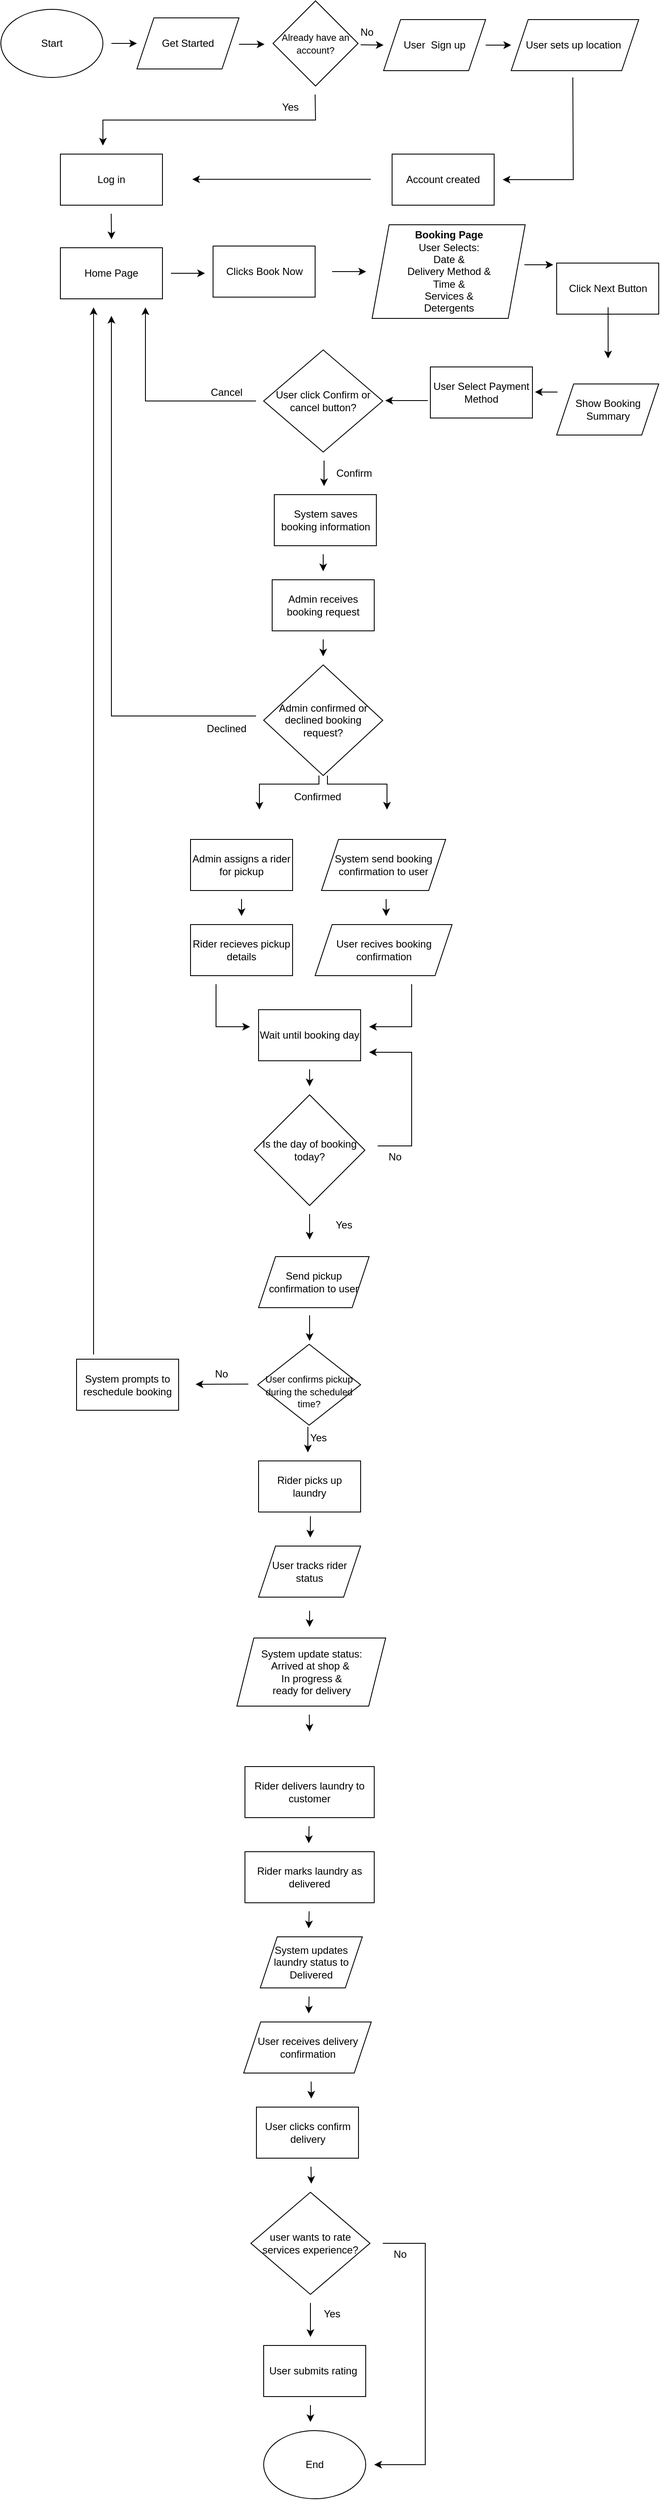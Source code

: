 <mxfile version="27.0.9">
  <diagram name="Page-1" id="oZOQzWWVFbYoyTmrXJoD">
    <mxGraphModel dx="819" dy="411" grid="1" gridSize="10" guides="1" tooltips="1" connect="1" arrows="1" fold="1" page="1" pageScale="1" pageWidth="850" pageHeight="1100" math="0" shadow="0">
      <root>
        <mxCell id="0" />
        <mxCell id="1" parent="0" />
        <mxCell id="-niPyfAAyTAKl9RtmtWB-1" value="Start" style="ellipse;whiteSpace=wrap;html=1;" parent="1" vertex="1">
          <mxGeometry x="21" y="150" width="120" height="80" as="geometry" />
        </mxCell>
        <mxCell id="-niPyfAAyTAKl9RtmtWB-2" value="&lt;font style=&quot;font-size: 11px;&quot;&gt;Already have an account?&lt;/font&gt;" style="rhombus;whiteSpace=wrap;html=1;" parent="1" vertex="1">
          <mxGeometry x="341" y="140" width="100" height="100" as="geometry" />
        </mxCell>
        <mxCell id="-niPyfAAyTAKl9RtmtWB-4" value="" style="endArrow=classic;html=1;rounded=0;" parent="1" edge="1">
          <mxGeometry width="50" height="50" relative="1" as="geometry">
            <mxPoint x="444" y="191.66" as="sourcePoint" />
            <mxPoint x="471" y="192" as="targetPoint" />
          </mxGeometry>
        </mxCell>
        <mxCell id="-niPyfAAyTAKl9RtmtWB-5" value="Get Started" style="shape=parallelogram;perimeter=parallelogramPerimeter;whiteSpace=wrap;html=1;fixedSize=1;" parent="1" vertex="1">
          <mxGeometry x="181" y="160" width="120" height="60" as="geometry" />
        </mxCell>
        <mxCell id="-niPyfAAyTAKl9RtmtWB-7" value="" style="endArrow=classic;html=1;rounded=0;" parent="1" edge="1">
          <mxGeometry width="50" height="50" relative="1" as="geometry">
            <mxPoint x="390.5" y="250" as="sourcePoint" />
            <mxPoint x="141" y="310" as="targetPoint" />
            <Array as="points">
              <mxPoint x="391" y="280" />
              <mxPoint x="141" y="280" />
            </Array>
          </mxGeometry>
        </mxCell>
        <mxCell id="-niPyfAAyTAKl9RtmtWB-9" value="Log in" style="rounded=0;whiteSpace=wrap;html=1;" parent="1" vertex="1">
          <mxGeometry x="91" y="320" width="120" height="60" as="geometry" />
        </mxCell>
        <mxCell id="-niPyfAAyTAKl9RtmtWB-10" value="Yes" style="text;html=1;align=center;verticalAlign=middle;resizable=0;points=[];autosize=1;strokeColor=none;fillColor=none;" parent="1" vertex="1">
          <mxGeometry x="341" y="250" width="40" height="30" as="geometry" />
        </mxCell>
        <mxCell id="-niPyfAAyTAKl9RtmtWB-11" value="No" style="text;html=1;align=center;verticalAlign=middle;resizable=0;points=[];autosize=1;strokeColor=none;fillColor=none;" parent="1" vertex="1">
          <mxGeometry x="431" y="162" width="40" height="30" as="geometry" />
        </mxCell>
        <mxCell id="-niPyfAAyTAKl9RtmtWB-12" value="" style="endArrow=classic;html=1;rounded=0;" parent="1" edge="1">
          <mxGeometry width="50" height="50" relative="1" as="geometry">
            <mxPoint x="301.0" y="191" as="sourcePoint" />
            <mxPoint x="331" y="191" as="targetPoint" />
          </mxGeometry>
        </mxCell>
        <mxCell id="-niPyfAAyTAKl9RtmtWB-13" value="" style="endArrow=classic;html=1;rounded=0;" parent="1" edge="1">
          <mxGeometry width="50" height="50" relative="1" as="geometry">
            <mxPoint x="151" y="190" as="sourcePoint" />
            <mxPoint x="181" y="190" as="targetPoint" />
          </mxGeometry>
        </mxCell>
        <mxCell id="-niPyfAAyTAKl9RtmtWB-14" value="Home Page" style="rounded=0;whiteSpace=wrap;html=1;" parent="1" vertex="1">
          <mxGeometry x="91" y="430" width="120" height="60" as="geometry" />
        </mxCell>
        <mxCell id="-niPyfAAyTAKl9RtmtWB-16" value="" style="endArrow=classic;html=1;rounded=0;" parent="1" edge="1">
          <mxGeometry width="50" height="50" relative="1" as="geometry">
            <mxPoint x="150.76" y="390" as="sourcePoint" />
            <mxPoint x="151.1" y="420" as="targetPoint" />
          </mxGeometry>
        </mxCell>
        <mxCell id="-niPyfAAyTAKl9RtmtWB-17" value="Clicks Book Now" style="rounded=0;whiteSpace=wrap;html=1;" parent="1" vertex="1">
          <mxGeometry x="270.5" y="428" width="120" height="60" as="geometry" />
        </mxCell>
        <mxCell id="-niPyfAAyTAKl9RtmtWB-18" value="" style="endArrow=classic;html=1;rounded=0;" parent="1" edge="1">
          <mxGeometry width="50" height="50" relative="1" as="geometry">
            <mxPoint x="221" y="460" as="sourcePoint" />
            <mxPoint x="261" y="460" as="targetPoint" />
          </mxGeometry>
        </mxCell>
        <mxCell id="-niPyfAAyTAKl9RtmtWB-20" value="&lt;div&gt;&lt;b&gt;&lt;br&gt;&lt;/b&gt;&lt;/div&gt;&lt;b&gt;Booking Page&lt;/b&gt;&lt;div&gt;User Selects:&lt;br&gt;Date &amp;amp;&lt;br&gt;Delivery Method &amp;amp;&lt;br&gt;Time &amp;amp;&lt;div&gt;Services &amp;amp;&lt;/div&gt;&lt;div&gt;Detergents&lt;br&gt;&lt;div&gt;&lt;br&gt;&lt;/div&gt;&lt;/div&gt;&lt;/div&gt;" style="shape=parallelogram;perimeter=parallelogramPerimeter;whiteSpace=wrap;html=1;fixedSize=1;" parent="1" vertex="1">
          <mxGeometry x="457.5" y="403" width="180" height="110" as="geometry" />
        </mxCell>
        <mxCell id="-niPyfAAyTAKl9RtmtWB-21" value="Click Next Button" style="rounded=0;whiteSpace=wrap;html=1;" parent="1" vertex="1">
          <mxGeometry x="674.5" y="448" width="120" height="60" as="geometry" />
        </mxCell>
        <mxCell id="-niPyfAAyTAKl9RtmtWB-22" value="" style="endArrow=classic;html=1;rounded=0;" parent="1" edge="1">
          <mxGeometry width="50" height="50" relative="1" as="geometry">
            <mxPoint x="410.5" y="458" as="sourcePoint" />
            <mxPoint x="450.5" y="458" as="targetPoint" />
          </mxGeometry>
        </mxCell>
        <mxCell id="-niPyfAAyTAKl9RtmtWB-23" value="" style="endArrow=classic;html=1;rounded=0;" parent="1" edge="1">
          <mxGeometry width="50" height="50" relative="1" as="geometry">
            <mxPoint x="636.59" y="450" as="sourcePoint" />
            <mxPoint x="670.5" y="450" as="targetPoint" />
          </mxGeometry>
        </mxCell>
        <mxCell id="-niPyfAAyTAKl9RtmtWB-25" value="Show Booking Summary" style="shape=parallelogram;perimeter=parallelogramPerimeter;whiteSpace=wrap;html=1;fixedSize=1;" parent="1" vertex="1">
          <mxGeometry x="674.5" y="590" width="120" height="60" as="geometry" />
        </mxCell>
        <mxCell id="-niPyfAAyTAKl9RtmtWB-27" value="" style="endArrow=classic;html=1;rounded=0;" parent="1" edge="1">
          <mxGeometry width="50" height="50" relative="1" as="geometry">
            <mxPoint x="734.97" y="500" as="sourcePoint" />
            <mxPoint x="735" y="560" as="targetPoint" />
          </mxGeometry>
        </mxCell>
        <mxCell id="-niPyfAAyTAKl9RtmtWB-28" value="" style="endArrow=classic;html=1;rounded=0;" parent="1" edge="1">
          <mxGeometry width="50" height="50" relative="1" as="geometry">
            <mxPoint x="675.5" y="599.47" as="sourcePoint" />
            <mxPoint x="649.03" y="599.47" as="targetPoint" />
          </mxGeometry>
        </mxCell>
        <mxCell id="-niPyfAAyTAKl9RtmtWB-29" value="User Select Payment Method" style="rounded=0;whiteSpace=wrap;html=1;" parent="1" vertex="1">
          <mxGeometry x="526" y="570" width="120" height="60" as="geometry" />
        </mxCell>
        <mxCell id="-niPyfAAyTAKl9RtmtWB-31" value="" style="endArrow=classic;html=1;rounded=0;" parent="1" edge="1">
          <mxGeometry width="50" height="50" relative="1" as="geometry">
            <mxPoint x="523" y="609.47" as="sourcePoint" />
            <mxPoint x="473" y="609.47" as="targetPoint" />
          </mxGeometry>
        </mxCell>
        <mxCell id="-niPyfAAyTAKl9RtmtWB-32" value="System saves booking information" style="rounded=0;whiteSpace=wrap;html=1;" parent="1" vertex="1">
          <mxGeometry x="342.5" y="720" width="120" height="60" as="geometry" />
        </mxCell>
        <mxCell id="-niPyfAAyTAKl9RtmtWB-33" value="Admin receives booking request" style="rounded=0;whiteSpace=wrap;html=1;" parent="1" vertex="1">
          <mxGeometry x="340" y="820" width="120" height="60" as="geometry" />
        </mxCell>
        <mxCell id="-niPyfAAyTAKl9RtmtWB-35" value="Admin assigns a rider for pickup" style="rounded=0;whiteSpace=wrap;html=1;" parent="1" vertex="1">
          <mxGeometry x="244" y="1125" width="120" height="60" as="geometry" />
        </mxCell>
        <mxCell id="-niPyfAAyTAKl9RtmtWB-36" value="Rider recieves pickup details" style="rounded=0;whiteSpace=wrap;html=1;" parent="1" vertex="1">
          <mxGeometry x="244" y="1225" width="120" height="60" as="geometry" />
        </mxCell>
        <mxCell id="-niPyfAAyTAKl9RtmtWB-41" value="User sets up location&amp;nbsp;" style="shape=parallelogram;perimeter=parallelogramPerimeter;whiteSpace=wrap;html=1;fixedSize=1;" parent="1" vertex="1">
          <mxGeometry x="621" y="162" width="150" height="60" as="geometry" />
        </mxCell>
        <mxCell id="-niPyfAAyTAKl9RtmtWB-42" value="Account created" style="rounded=0;whiteSpace=wrap;html=1;" parent="1" vertex="1">
          <mxGeometry x="481" y="320" width="120" height="60" as="geometry" />
        </mxCell>
        <mxCell id="-niPyfAAyTAKl9RtmtWB-43" value="" style="endArrow=classic;html=1;rounded=0;" parent="1" edge="1">
          <mxGeometry width="50" height="50" relative="1" as="geometry">
            <mxPoint x="591" y="192" as="sourcePoint" />
            <mxPoint x="621" y="192" as="targetPoint" />
          </mxGeometry>
        </mxCell>
        <mxCell id="-niPyfAAyTAKl9RtmtWB-44" value="" style="endArrow=classic;html=1;rounded=0;" parent="1" edge="1">
          <mxGeometry width="50" height="50" relative="1" as="geometry">
            <mxPoint x="693.5" y="230" as="sourcePoint" />
            <mxPoint x="611" y="350" as="targetPoint" />
            <Array as="points">
              <mxPoint x="694" y="350" />
            </Array>
          </mxGeometry>
        </mxCell>
        <mxCell id="-niPyfAAyTAKl9RtmtWB-45" value="" style="endArrow=classic;html=1;rounded=0;" parent="1" edge="1">
          <mxGeometry width="50" height="50" relative="1" as="geometry">
            <mxPoint x="456" y="349.68" as="sourcePoint" />
            <mxPoint x="246" y="349.68" as="targetPoint" />
          </mxGeometry>
        </mxCell>
        <mxCell id="-niPyfAAyTAKl9RtmtWB-47" value="User click Confirm or cancel button?" style="rhombus;whiteSpace=wrap;html=1;" parent="1" vertex="1">
          <mxGeometry x="330" y="550" width="140" height="120" as="geometry" />
        </mxCell>
        <mxCell id="-niPyfAAyTAKl9RtmtWB-49" value="" style="endArrow=classic;html=1;rounded=0;" parent="1" edge="1">
          <mxGeometry width="50" height="50" relative="1" as="geometry">
            <mxPoint x="401" y="680" as="sourcePoint" />
            <mxPoint x="401" y="710" as="targetPoint" />
          </mxGeometry>
        </mxCell>
        <mxCell id="-niPyfAAyTAKl9RtmtWB-53" value="Cancel" style="text;html=1;align=center;verticalAlign=middle;resizable=0;points=[];autosize=1;strokeColor=none;fillColor=none;" parent="1" vertex="1">
          <mxGeometry x="256" y="585" width="60" height="30" as="geometry" />
        </mxCell>
        <mxCell id="-niPyfAAyTAKl9RtmtWB-54" value="Confirm" style="text;html=1;align=center;verticalAlign=middle;resizable=0;points=[];autosize=1;strokeColor=none;fillColor=none;" parent="1" vertex="1">
          <mxGeometry x="401" y="680" width="70" height="30" as="geometry" />
        </mxCell>
        <mxCell id="-niPyfAAyTAKl9RtmtWB-56" value="Confirmed" style="text;html=1;align=center;verticalAlign=middle;resizable=0;points=[];autosize=1;strokeColor=none;fillColor=none;" parent="1" vertex="1">
          <mxGeometry x="353" y="1060" width="80" height="30" as="geometry" />
        </mxCell>
        <mxCell id="-niPyfAAyTAKl9RtmtWB-59" value="Declined" style="text;html=1;align=center;verticalAlign=middle;resizable=0;points=[];autosize=1;strokeColor=none;fillColor=none;" parent="1" vertex="1">
          <mxGeometry x="251" y="980" width="70" height="30" as="geometry" />
        </mxCell>
        <mxCell id="-niPyfAAyTAKl9RtmtWB-60" value="User&amp;nbsp; Sign up" style="shape=parallelogram;perimeter=parallelogramPerimeter;whiteSpace=wrap;html=1;fixedSize=1;" parent="1" vertex="1">
          <mxGeometry x="471" y="162" width="120" height="60" as="geometry" />
        </mxCell>
        <mxCell id="-niPyfAAyTAKl9RtmtWB-61" value="System send booking confirmation to user" style="shape=parallelogram;perimeter=parallelogramPerimeter;whiteSpace=wrap;html=1;fixedSize=1;" parent="1" vertex="1">
          <mxGeometry x="398" y="1125" width="146" height="60" as="geometry" />
        </mxCell>
        <mxCell id="-niPyfAAyTAKl9RtmtWB-62" value="User recives booking confirmation" style="shape=parallelogram;perimeter=parallelogramPerimeter;whiteSpace=wrap;html=1;fixedSize=1;" parent="1" vertex="1">
          <mxGeometry x="390.5" y="1225" width="161" height="60" as="geometry" />
        </mxCell>
        <mxCell id="-niPyfAAyTAKl9RtmtWB-63" value="" style="endArrow=classic;html=1;rounded=0;" parent="1" edge="1">
          <mxGeometry width="50" height="50" relative="1" as="geometry">
            <mxPoint x="405" y="1050" as="sourcePoint" />
            <mxPoint x="475" y="1090" as="targetPoint" />
            <Array as="points">
              <mxPoint x="405" y="1060" />
              <mxPoint x="475" y="1060" />
            </Array>
          </mxGeometry>
        </mxCell>
        <mxCell id="-niPyfAAyTAKl9RtmtWB-64" value="" style="endArrow=classic;html=1;rounded=0;" parent="1" edge="1">
          <mxGeometry width="50" height="50" relative="1" as="geometry">
            <mxPoint x="395" y="1050" as="sourcePoint" />
            <mxPoint x="325" y="1090" as="targetPoint" />
            <Array as="points">
              <mxPoint x="395" y="1060" />
              <mxPoint x="325" y="1060" />
            </Array>
          </mxGeometry>
        </mxCell>
        <mxCell id="-niPyfAAyTAKl9RtmtWB-65" value="" style="endArrow=classic;html=1;rounded=0;" parent="1" edge="1">
          <mxGeometry width="50" height="50" relative="1" as="geometry">
            <mxPoint x="304" y="1195" as="sourcePoint" />
            <mxPoint x="304" y="1215" as="targetPoint" />
          </mxGeometry>
        </mxCell>
        <mxCell id="-niPyfAAyTAKl9RtmtWB-66" value="" style="endArrow=classic;html=1;rounded=0;" parent="1" edge="1">
          <mxGeometry width="50" height="50" relative="1" as="geometry">
            <mxPoint x="474" y="1195" as="sourcePoint" />
            <mxPoint x="474" y="1215" as="targetPoint" />
          </mxGeometry>
        </mxCell>
        <mxCell id="-niPyfAAyTAKl9RtmtWB-69" value="Wait until booking day" style="rounded=0;whiteSpace=wrap;html=1;" parent="1" vertex="1">
          <mxGeometry x="324" y="1325" width="120" height="60" as="geometry" />
        </mxCell>
        <mxCell id="-niPyfAAyTAKl9RtmtWB-70" value="" style="endArrow=classic;html=1;rounded=0;" parent="1" edge="1">
          <mxGeometry width="50" height="50" relative="1" as="geometry">
            <mxPoint x="274" y="1295" as="sourcePoint" />
            <mxPoint x="314" y="1345" as="targetPoint" />
            <Array as="points">
              <mxPoint x="274" y="1345" />
            </Array>
          </mxGeometry>
        </mxCell>
        <mxCell id="-niPyfAAyTAKl9RtmtWB-71" value="" style="endArrow=classic;html=1;rounded=0;" parent="1" edge="1">
          <mxGeometry width="50" height="50" relative="1" as="geometry">
            <mxPoint x="504" y="1295" as="sourcePoint" />
            <mxPoint x="454" y="1345" as="targetPoint" />
            <Array as="points">
              <mxPoint x="504" y="1345" />
            </Array>
          </mxGeometry>
        </mxCell>
        <mxCell id="-niPyfAAyTAKl9RtmtWB-72" value="Is the day of booking today?" style="rhombus;whiteSpace=wrap;html=1;" parent="1" vertex="1">
          <mxGeometry x="319" y="1425" width="130" height="130" as="geometry" />
        </mxCell>
        <mxCell id="-niPyfAAyTAKl9RtmtWB-73" value="" style="endArrow=classic;html=1;rounded=0;" parent="1" edge="1">
          <mxGeometry width="50" height="50" relative="1" as="geometry">
            <mxPoint x="384" y="1395" as="sourcePoint" />
            <mxPoint x="384" y="1415" as="targetPoint" />
          </mxGeometry>
        </mxCell>
        <mxCell id="-niPyfAAyTAKl9RtmtWB-74" value="" style="endArrow=classic;html=1;rounded=0;" parent="1" edge="1">
          <mxGeometry width="50" height="50" relative="1" as="geometry">
            <mxPoint x="384" y="1565" as="sourcePoint" />
            <mxPoint x="384" y="1595" as="targetPoint" />
          </mxGeometry>
        </mxCell>
        <mxCell id="-niPyfAAyTAKl9RtmtWB-75" value="Yes" style="text;html=1;align=center;verticalAlign=middle;resizable=0;points=[];autosize=1;strokeColor=none;fillColor=none;" parent="1" vertex="1">
          <mxGeometry x="404" y="1563" width="40" height="30" as="geometry" />
        </mxCell>
        <mxCell id="-niPyfAAyTAKl9RtmtWB-76" value="" style="endArrow=classic;html=1;rounded=0;" parent="1" edge="1">
          <mxGeometry width="50" height="50" relative="1" as="geometry">
            <mxPoint x="464" y="1485" as="sourcePoint" />
            <mxPoint x="454" y="1375" as="targetPoint" />
            <Array as="points">
              <mxPoint x="504" y="1485" />
              <mxPoint x="504" y="1375" />
            </Array>
          </mxGeometry>
        </mxCell>
        <mxCell id="-niPyfAAyTAKl9RtmtWB-77" value="No" style="text;html=1;align=center;verticalAlign=middle;resizable=0;points=[];autosize=1;strokeColor=none;fillColor=none;" parent="1" vertex="1">
          <mxGeometry x="464" y="1483" width="40" height="30" as="geometry" />
        </mxCell>
        <mxCell id="-niPyfAAyTAKl9RtmtWB-78" value="" style="endArrow=classic;html=1;rounded=0;" parent="1" edge="1">
          <mxGeometry width="50" height="50" relative="1" as="geometry">
            <mxPoint x="384" y="1684" as="sourcePoint" />
            <mxPoint x="384" y="1714" as="targetPoint" />
          </mxGeometry>
        </mxCell>
        <mxCell id="-niPyfAAyTAKl9RtmtWB-80" value="&lt;font style=&quot;font-size: 11px;&quot;&gt;&lt;br&gt;&lt;/font&gt;&lt;div&gt;&lt;span style=&quot;caret-color: rgba(0, 0, 0, 0);&quot;&gt;&lt;font style=&quot;font-size: 11px;&quot;&gt;User confirms pickup during the scheduled time?&lt;/font&gt;&lt;/span&gt;&lt;/div&gt;" style="rhombus;whiteSpace=wrap;html=1;" parent="1" vertex="1">
          <mxGeometry x="323" y="1718" width="121" height="95" as="geometry" />
        </mxCell>
        <mxCell id="-niPyfAAyTAKl9RtmtWB-81" value="" style="endArrow=classic;html=1;rounded=0;" parent="1" edge="1">
          <mxGeometry width="50" height="50" relative="1" as="geometry">
            <mxPoint x="382" y="1815" as="sourcePoint" />
            <mxPoint x="382" y="1845" as="targetPoint" />
          </mxGeometry>
        </mxCell>
        <mxCell id="-niPyfAAyTAKl9RtmtWB-82" value="Yes" style="text;html=1;align=center;verticalAlign=middle;resizable=0;points=[];autosize=1;strokeColor=none;fillColor=none;" parent="1" vertex="1">
          <mxGeometry x="374" y="1813" width="40" height="30" as="geometry" />
        </mxCell>
        <mxCell id="-niPyfAAyTAKl9RtmtWB-83" value="Send pickup confirmation to user" style="shape=parallelogram;perimeter=parallelogramPerimeter;whiteSpace=wrap;html=1;fixedSize=1;" parent="1" vertex="1">
          <mxGeometry x="324" y="1615" width="130" height="60" as="geometry" />
        </mxCell>
        <mxCell id="-niPyfAAyTAKl9RtmtWB-84" value="Rider picks up laundry" style="rounded=0;whiteSpace=wrap;html=1;" parent="1" vertex="1">
          <mxGeometry x="324" y="1855" width="120" height="60" as="geometry" />
        </mxCell>
        <mxCell id="-niPyfAAyTAKl9RtmtWB-86" value="" style="endArrow=classic;html=1;rounded=0;" parent="1" edge="1">
          <mxGeometry width="50" height="50" relative="1" as="geometry">
            <mxPoint x="312" y="1764.76" as="sourcePoint" />
            <mxPoint x="250" y="1765" as="targetPoint" />
          </mxGeometry>
        </mxCell>
        <mxCell id="-niPyfAAyTAKl9RtmtWB-97" value="" style="endArrow=classic;html=1;rounded=0;" parent="1" edge="1">
          <mxGeometry width="50" height="50" relative="1" as="geometry">
            <mxPoint x="400" y="790" as="sourcePoint" />
            <mxPoint x="400" y="810" as="targetPoint" />
          </mxGeometry>
        </mxCell>
        <mxCell id="-niPyfAAyTAKl9RtmtWB-98" value="" style="endArrow=classic;html=1;rounded=0;" parent="1" edge="1">
          <mxGeometry width="50" height="50" relative="1" as="geometry">
            <mxPoint x="400" y="890" as="sourcePoint" />
            <mxPoint x="400" y="910" as="targetPoint" />
          </mxGeometry>
        </mxCell>
        <mxCell id="-niPyfAAyTAKl9RtmtWB-99" value="" style="endArrow=classic;html=1;rounded=0;" parent="1" edge="1">
          <mxGeometry width="50" height="50" relative="1" as="geometry">
            <mxPoint x="385" y="1920" as="sourcePoint" />
            <mxPoint x="384.82" y="1945" as="targetPoint" />
          </mxGeometry>
        </mxCell>
        <mxCell id="-niPyfAAyTAKl9RtmtWB-101" value="&lt;span style=&quot;caret-color: rgba(0, 0, 0, 0);&quot;&gt;User tracks rider status&lt;/span&gt;" style="shape=parallelogram;perimeter=parallelogramPerimeter;whiteSpace=wrap;html=1;fixedSize=1;" parent="1" vertex="1">
          <mxGeometry x="324" y="1955" width="120" height="60" as="geometry" />
        </mxCell>
        <mxCell id="-niPyfAAyTAKl9RtmtWB-102" value="System update status:&lt;br&gt;Arrived at shop &amp;amp;&amp;nbsp;&lt;br&gt;In progress &amp;amp;&lt;br&gt;ready for delivery" style="shape=parallelogram;perimeter=parallelogramPerimeter;whiteSpace=wrap;html=1;fixedSize=1;" parent="1" vertex="1">
          <mxGeometry x="298.5" y="2063" width="175" height="80" as="geometry" />
        </mxCell>
        <mxCell id="-niPyfAAyTAKl9RtmtWB-103" value="" style="endArrow=classic;html=1;rounded=0;" parent="1" edge="1">
          <mxGeometry width="50" height="50" relative="1" as="geometry">
            <mxPoint x="384" y="2031" as="sourcePoint" />
            <mxPoint x="384" y="2050" as="targetPoint" />
          </mxGeometry>
        </mxCell>
        <mxCell id="-niPyfAAyTAKl9RtmtWB-104" value="Rider delivers laundry to customer" style="rounded=0;whiteSpace=wrap;html=1;" parent="1" vertex="1">
          <mxGeometry x="308" y="2214" width="152" height="60" as="geometry" />
        </mxCell>
        <mxCell id="-niPyfAAyTAKl9RtmtWB-106" value="System updates laundry status to&lt;br&gt;Delivered" style="shape=parallelogram;perimeter=parallelogramPerimeter;whiteSpace=wrap;html=1;fixedSize=1;" parent="1" vertex="1">
          <mxGeometry x="326" y="2414" width="120" height="60" as="geometry" />
        </mxCell>
        <mxCell id="-niPyfAAyTAKl9RtmtWB-107" value="Rider marks laundry as delivered" style="rounded=0;whiteSpace=wrap;html=1;" parent="1" vertex="1">
          <mxGeometry x="308" y="2314" width="152" height="60" as="geometry" />
        </mxCell>
        <mxCell id="-niPyfAAyTAKl9RtmtWB-108" value="User receives delivery confirmation" style="shape=parallelogram;perimeter=parallelogramPerimeter;whiteSpace=wrap;html=1;fixedSize=1;" parent="1" vertex="1">
          <mxGeometry x="306.5" y="2514" width="150" height="60" as="geometry" />
        </mxCell>
        <mxCell id="-niPyfAAyTAKl9RtmtWB-109" value="User clicks confirm delivery" style="rounded=0;whiteSpace=wrap;html=1;" parent="1" vertex="1">
          <mxGeometry x="321.5" y="2614" width="120" height="60" as="geometry" />
        </mxCell>
        <mxCell id="-niPyfAAyTAKl9RtmtWB-110" value="user wants to rate services experience?" style="rhombus;whiteSpace=wrap;html=1;" parent="1" vertex="1">
          <mxGeometry x="315" y="2714" width="140" height="120" as="geometry" />
        </mxCell>
        <mxCell id="-niPyfAAyTAKl9RtmtWB-111" value="User submits rating&amp;nbsp;" style="rounded=0;whiteSpace=wrap;html=1;" parent="1" vertex="1">
          <mxGeometry x="330" y="2894" width="120" height="60" as="geometry" />
        </mxCell>
        <mxCell id="-niPyfAAyTAKl9RtmtWB-112" value="End" style="ellipse;whiteSpace=wrap;html=1;" parent="1" vertex="1">
          <mxGeometry x="330" y="2994" width="120" height="80" as="geometry" />
        </mxCell>
        <mxCell id="-niPyfAAyTAKl9RtmtWB-113" value="" style="endArrow=classic;html=1;rounded=0;" parent="1" edge="1">
          <mxGeometry width="50" height="50" relative="1" as="geometry">
            <mxPoint x="385" y="2844" as="sourcePoint" />
            <mxPoint x="385" y="2884" as="targetPoint" />
          </mxGeometry>
        </mxCell>
        <mxCell id="-niPyfAAyTAKl9RtmtWB-114" value="Yes" style="text;html=1;align=center;verticalAlign=middle;resizable=0;points=[];autosize=1;strokeColor=none;fillColor=none;" parent="1" vertex="1">
          <mxGeometry x="390" y="2842" width="40" height="30" as="geometry" />
        </mxCell>
        <mxCell id="-niPyfAAyTAKl9RtmtWB-115" value="" style="endArrow=classic;html=1;rounded=0;" parent="1" edge="1">
          <mxGeometry width="50" height="50" relative="1" as="geometry">
            <mxPoint x="470" y="2774" as="sourcePoint" />
            <mxPoint x="460" y="3034" as="targetPoint" />
            <Array as="points">
              <mxPoint x="520" y="2774" />
              <mxPoint x="520" y="3034" />
            </Array>
          </mxGeometry>
        </mxCell>
        <mxCell id="-niPyfAAyTAKl9RtmtWB-116" value="No" style="text;html=1;align=center;verticalAlign=middle;resizable=0;points=[];autosize=1;strokeColor=none;fillColor=none;" parent="1" vertex="1">
          <mxGeometry x="470" y="2772" width="40" height="30" as="geometry" />
        </mxCell>
        <mxCell id="-niPyfAAyTAKl9RtmtWB-117" value="" style="endArrow=classic;html=1;rounded=0;" parent="1" edge="1">
          <mxGeometry width="50" height="50" relative="1" as="geometry">
            <mxPoint x="385" y="2964" as="sourcePoint" />
            <mxPoint x="385" y="2984" as="targetPoint" />
          </mxGeometry>
        </mxCell>
        <mxCell id="-niPyfAAyTAKl9RtmtWB-118" value="" style="endArrow=classic;html=1;rounded=0;" parent="1" edge="1">
          <mxGeometry width="50" height="50" relative="1" as="geometry">
            <mxPoint x="385.64" y="2684" as="sourcePoint" />
            <mxPoint x="386" y="2704" as="targetPoint" />
          </mxGeometry>
        </mxCell>
        <mxCell id="-niPyfAAyTAKl9RtmtWB-119" value="" style="endArrow=classic;html=1;rounded=0;" parent="1" edge="1">
          <mxGeometry width="50" height="50" relative="1" as="geometry">
            <mxPoint x="383.65" y="2153" as="sourcePoint" />
            <mxPoint x="384" y="2173" as="targetPoint" />
          </mxGeometry>
        </mxCell>
        <mxCell id="-niPyfAAyTAKl9RtmtWB-121" value="" style="endArrow=classic;html=1;rounded=0;" parent="1" edge="1">
          <mxGeometry width="50" height="50" relative="1" as="geometry">
            <mxPoint x="383.39" y="2284" as="sourcePoint" />
            <mxPoint x="383" y="2304" as="targetPoint" />
          </mxGeometry>
        </mxCell>
        <mxCell id="-niPyfAAyTAKl9RtmtWB-122" value="" style="endArrow=classic;html=1;rounded=0;" parent="1" edge="1">
          <mxGeometry width="50" height="50" relative="1" as="geometry">
            <mxPoint x="383.49" y="2384" as="sourcePoint" />
            <mxPoint x="383" y="2404" as="targetPoint" />
          </mxGeometry>
        </mxCell>
        <mxCell id="-niPyfAAyTAKl9RtmtWB-123" value="" style="endArrow=classic;html=1;rounded=0;" parent="1" edge="1">
          <mxGeometry width="50" height="50" relative="1" as="geometry">
            <mxPoint x="383.39" y="2484" as="sourcePoint" />
            <mxPoint x="383" y="2504" as="targetPoint" />
          </mxGeometry>
        </mxCell>
        <mxCell id="-niPyfAAyTAKl9RtmtWB-124" value="" style="endArrow=classic;html=1;rounded=0;" parent="1" edge="1">
          <mxGeometry width="50" height="50" relative="1" as="geometry">
            <mxPoint x="385.79" y="2584" as="sourcePoint" />
            <mxPoint x="386.04" y="2604" as="targetPoint" />
          </mxGeometry>
        </mxCell>
        <mxCell id="xW6wz7EM7G0DN5Sp3qfy-2" value="" style="endArrow=classic;html=1;rounded=0;" parent="1" edge="1">
          <mxGeometry width="50" height="50" relative="1" as="geometry">
            <mxPoint x="321" y="610" as="sourcePoint" />
            <mxPoint x="191" y="500" as="targetPoint" />
            <Array as="points">
              <mxPoint x="191" y="610" />
            </Array>
          </mxGeometry>
        </mxCell>
        <mxCell id="xW6wz7EM7G0DN5Sp3qfy-3" value="&lt;span style=&quot;caret-color: rgba(0, 0, 0, 0);&quot;&gt;Admin confirmed or declined booking request?&lt;/span&gt;" style="rhombus;whiteSpace=wrap;html=1;" parent="1" vertex="1">
          <mxGeometry x="330" y="920" width="140" height="130" as="geometry" />
        </mxCell>
        <mxCell id="xW6wz7EM7G0DN5Sp3qfy-4" value="" style="endArrow=classic;html=1;rounded=0;" parent="1" edge="1">
          <mxGeometry width="50" height="50" relative="1" as="geometry">
            <mxPoint x="321" y="980" as="sourcePoint" />
            <mxPoint x="151" y="510" as="targetPoint" />
            <Array as="points">
              <mxPoint x="151" y="980" />
            </Array>
          </mxGeometry>
        </mxCell>
        <mxCell id="xW6wz7EM7G0DN5Sp3qfy-7" value="" style="endArrow=classic;html=1;rounded=0;" parent="1" edge="1">
          <mxGeometry width="50" height="50" relative="1" as="geometry">
            <mxPoint x="130" y="1730" as="sourcePoint" />
            <mxPoint x="130" y="500" as="targetPoint" />
            <Array as="points">
              <mxPoint x="130" y="1240" />
              <mxPoint x="130" y="680" />
            </Array>
          </mxGeometry>
        </mxCell>
        <mxCell id="lb35rWuwK0odvsZkCR3w-10" value="&lt;span style=&quot;caret-color: rgba(0, 0, 0, 0);&quot;&gt;System prompts to reschedule booking&lt;/span&gt;" style="rounded=0;whiteSpace=wrap;html=1;" vertex="1" parent="1">
          <mxGeometry x="110" y="1735.5" width="120" height="60" as="geometry" />
        </mxCell>
        <mxCell id="lb35rWuwK0odvsZkCR3w-11" value="No" style="text;html=1;align=center;verticalAlign=middle;resizable=0;points=[];autosize=1;strokeColor=none;fillColor=none;" vertex="1" parent="1">
          <mxGeometry x="260" y="1738" width="40" height="30" as="geometry" />
        </mxCell>
      </root>
    </mxGraphModel>
  </diagram>
</mxfile>

